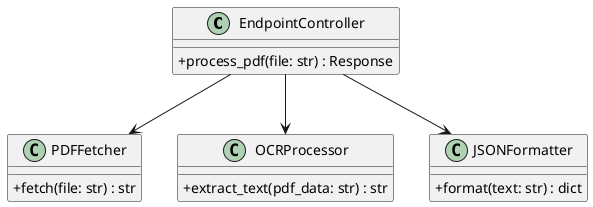 @startuml
skinparam classAttributeIconSize 0

class EndpointController {
    + process_pdf(file: str) : Response
}

class PDFFetcher {
    + fetch(file: str) : str
}

class OCRProcessor {
    + extract_text(pdf_data: str) : str
}

class JSONFormatter {
    + format(text: str) : dict
}

EndpointController --> PDFFetcher
EndpointController --> OCRProcessor
EndpointController --> JSONFormatter
@enduml
